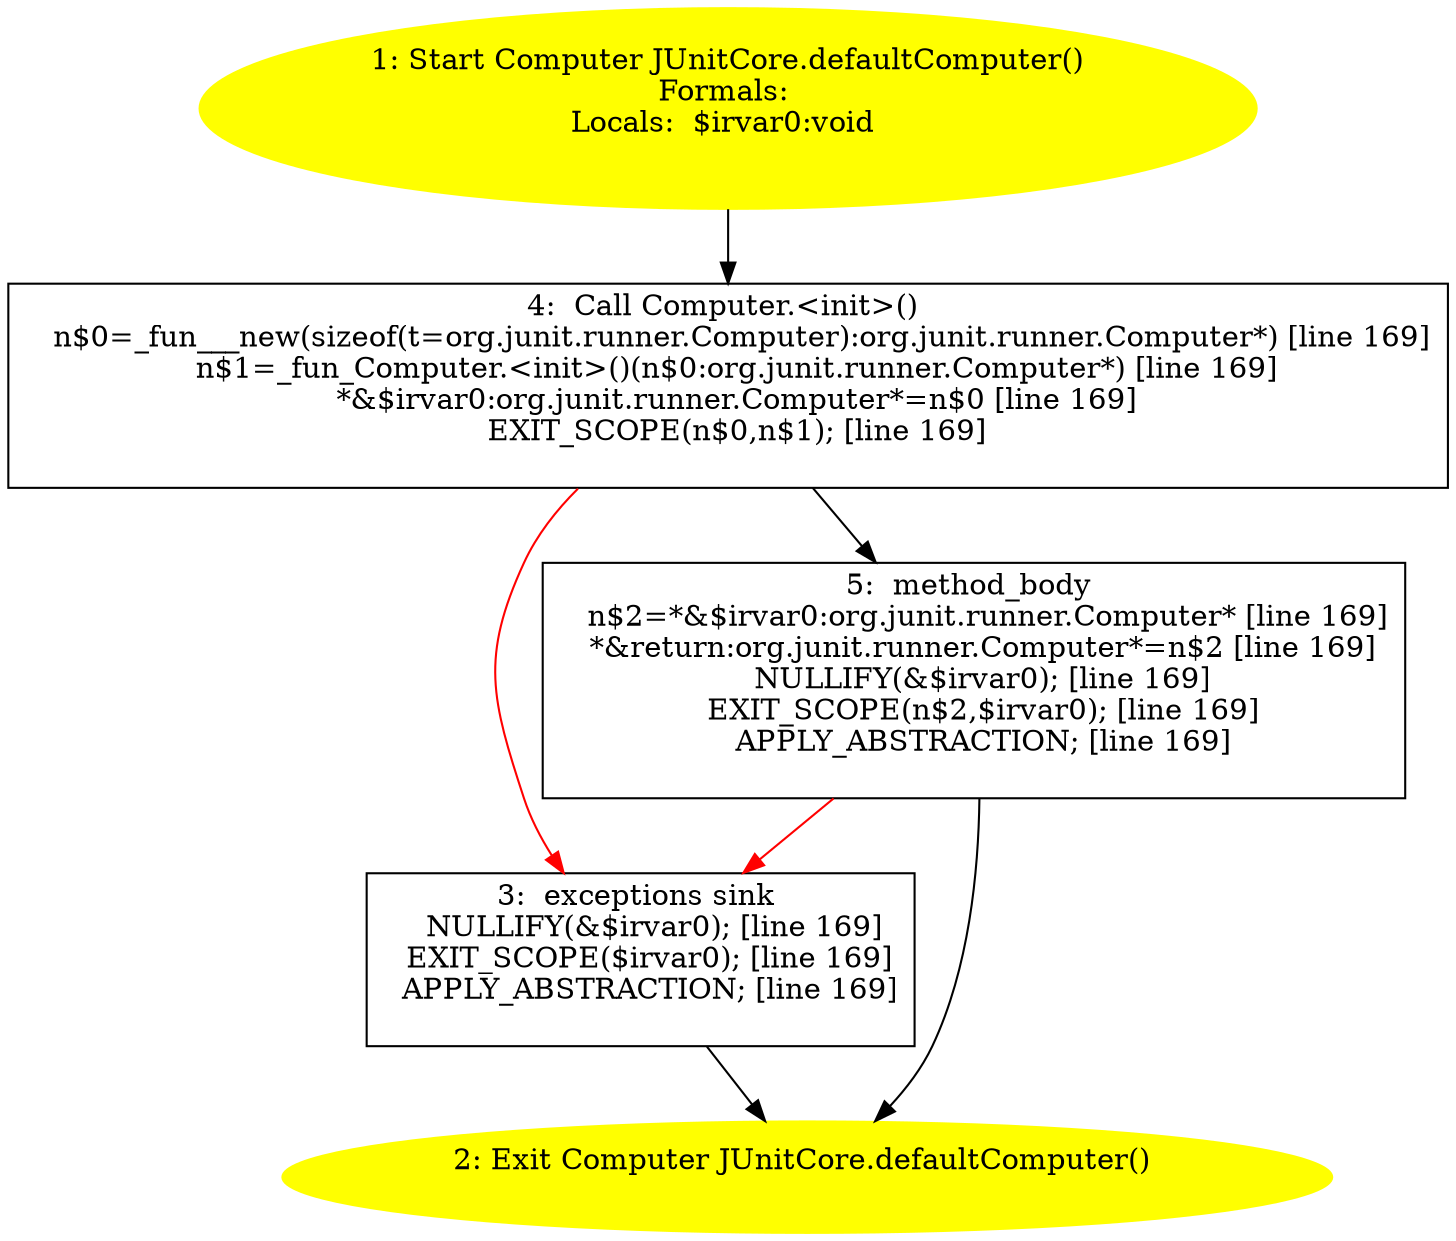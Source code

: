 /* @generated */
digraph cfg {
"org.junit.runner.JUnitCore.defaultComputer():org.junit.runner.Computer.9bfb5494ef12c4d68fb70c0028a02be5_1" [label="1: Start Computer JUnitCore.defaultComputer()\nFormals: \nLocals:  $irvar0:void \n  " color=yellow style=filled]
	

	 "org.junit.runner.JUnitCore.defaultComputer():org.junit.runner.Computer.9bfb5494ef12c4d68fb70c0028a02be5_1" -> "org.junit.runner.JUnitCore.defaultComputer():org.junit.runner.Computer.9bfb5494ef12c4d68fb70c0028a02be5_4" ;
"org.junit.runner.JUnitCore.defaultComputer():org.junit.runner.Computer.9bfb5494ef12c4d68fb70c0028a02be5_2" [label="2: Exit Computer JUnitCore.defaultComputer() \n  " color=yellow style=filled]
	

"org.junit.runner.JUnitCore.defaultComputer():org.junit.runner.Computer.9bfb5494ef12c4d68fb70c0028a02be5_3" [label="3:  exceptions sink \n   NULLIFY(&$irvar0); [line 169]\n  EXIT_SCOPE($irvar0); [line 169]\n  APPLY_ABSTRACTION; [line 169]\n " shape="box"]
	

	 "org.junit.runner.JUnitCore.defaultComputer():org.junit.runner.Computer.9bfb5494ef12c4d68fb70c0028a02be5_3" -> "org.junit.runner.JUnitCore.defaultComputer():org.junit.runner.Computer.9bfb5494ef12c4d68fb70c0028a02be5_2" ;
"org.junit.runner.JUnitCore.defaultComputer():org.junit.runner.Computer.9bfb5494ef12c4d68fb70c0028a02be5_4" [label="4:  Call Computer.<init>() \n   n$0=_fun___new(sizeof(t=org.junit.runner.Computer):org.junit.runner.Computer*) [line 169]\n  n$1=_fun_Computer.<init>()(n$0:org.junit.runner.Computer*) [line 169]\n  *&$irvar0:org.junit.runner.Computer*=n$0 [line 169]\n  EXIT_SCOPE(n$0,n$1); [line 169]\n " shape="box"]
	

	 "org.junit.runner.JUnitCore.defaultComputer():org.junit.runner.Computer.9bfb5494ef12c4d68fb70c0028a02be5_4" -> "org.junit.runner.JUnitCore.defaultComputer():org.junit.runner.Computer.9bfb5494ef12c4d68fb70c0028a02be5_5" ;
	 "org.junit.runner.JUnitCore.defaultComputer():org.junit.runner.Computer.9bfb5494ef12c4d68fb70c0028a02be5_4" -> "org.junit.runner.JUnitCore.defaultComputer():org.junit.runner.Computer.9bfb5494ef12c4d68fb70c0028a02be5_3" [color="red" ];
"org.junit.runner.JUnitCore.defaultComputer():org.junit.runner.Computer.9bfb5494ef12c4d68fb70c0028a02be5_5" [label="5:  method_body \n   n$2=*&$irvar0:org.junit.runner.Computer* [line 169]\n  *&return:org.junit.runner.Computer*=n$2 [line 169]\n  NULLIFY(&$irvar0); [line 169]\n  EXIT_SCOPE(n$2,$irvar0); [line 169]\n  APPLY_ABSTRACTION; [line 169]\n " shape="box"]
	

	 "org.junit.runner.JUnitCore.defaultComputer():org.junit.runner.Computer.9bfb5494ef12c4d68fb70c0028a02be5_5" -> "org.junit.runner.JUnitCore.defaultComputer():org.junit.runner.Computer.9bfb5494ef12c4d68fb70c0028a02be5_2" ;
	 "org.junit.runner.JUnitCore.defaultComputer():org.junit.runner.Computer.9bfb5494ef12c4d68fb70c0028a02be5_5" -> "org.junit.runner.JUnitCore.defaultComputer():org.junit.runner.Computer.9bfb5494ef12c4d68fb70c0028a02be5_3" [color="red" ];
}
